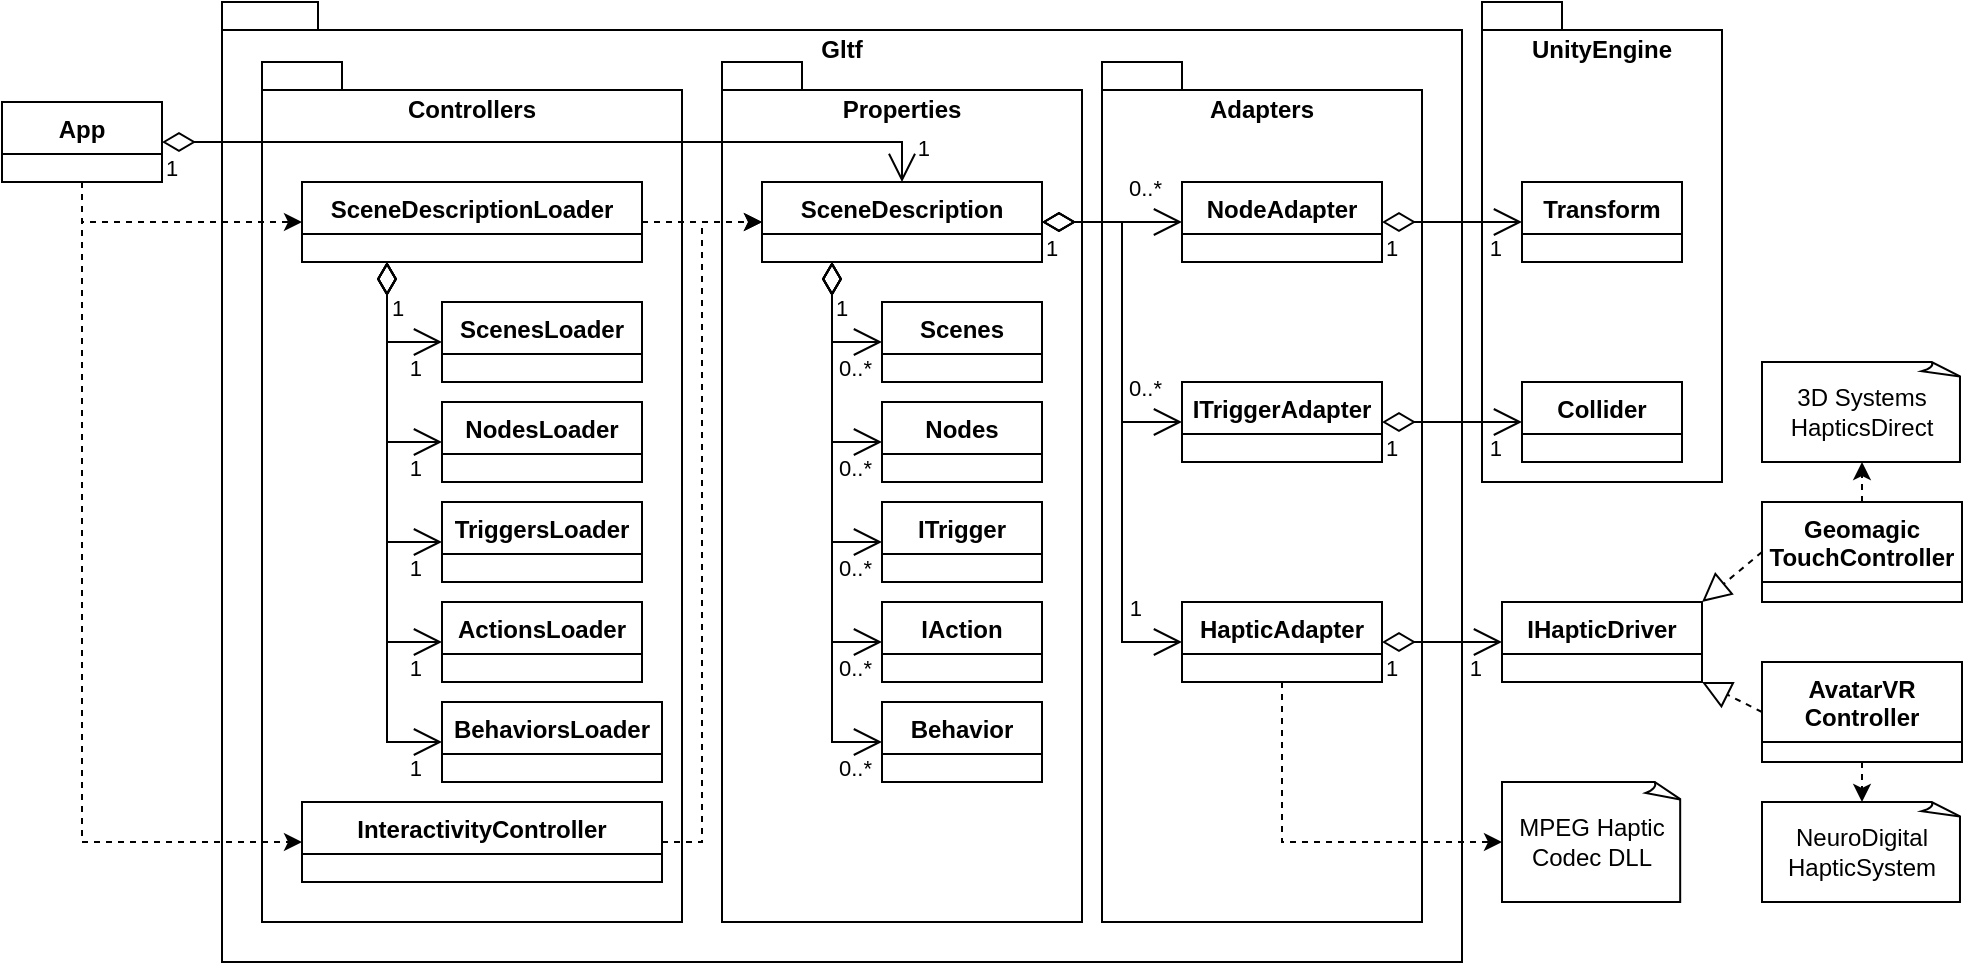 <mxfile>
    <diagram name="第 1 页" id="LJO-lJTKcNHDmMOLkAW3">
        <mxGraphModel dx="1024" dy="804" grid="1" gridSize="10" guides="1" tooltips="1" connect="1" arrows="1" fold="1" page="1" pageScale="1" pageWidth="1169" pageHeight="827" math="0" shadow="0">
            <root>
                <mxCell id="0"/>
                <mxCell id="1" parent="0"/>
                <mxCell id="DpSDpe85RWFAVzmreB47-55" value="Gltf" style="shape=folder;fontStyle=1;spacingTop=10;tabWidth=40;tabHeight=14;tabPosition=left;html=1;whiteSpace=wrap;verticalAlign=top;" parent="1" vertex="1">
                    <mxGeometry x="230" y="120" width="620" height="480" as="geometry"/>
                </mxCell>
                <mxCell id="DpSDpe85RWFAVzmreB47-42" value="Controllers" style="shape=folder;fontStyle=1;spacingTop=10;tabWidth=40;tabHeight=14;tabPosition=left;html=1;whiteSpace=wrap;verticalAlign=top;" parent="1" vertex="1">
                    <mxGeometry x="250" y="150" width="210" height="430" as="geometry"/>
                </mxCell>
                <mxCell id="DpSDpe85RWFAVzmreB47-41" value="Properties" style="shape=folder;fontStyle=1;spacingTop=10;tabWidth=40;tabHeight=14;tabPosition=left;html=1;whiteSpace=wrap;verticalAlign=top;" parent="1" vertex="1">
                    <mxGeometry x="480" y="150" width="180" height="430" as="geometry"/>
                </mxCell>
                <mxCell id="DpSDpe85RWFAVzmreB47-40" value="Adapters" style="shape=folder;fontStyle=1;spacingTop=10;tabWidth=40;tabHeight=14;tabPosition=left;html=1;whiteSpace=wrap;verticalAlign=top;" parent="1" vertex="1">
                    <mxGeometry x="670" y="150" width="160" height="430" as="geometry"/>
                </mxCell>
                <mxCell id="DpSDpe85RWFAVzmreB47-39" value="UnityEngine" style="shape=folder;fontStyle=1;spacingTop=10;tabWidth=40;tabHeight=14;tabPosition=left;html=1;whiteSpace=wrap;verticalAlign=top;" parent="1" vertex="1">
                    <mxGeometry x="860" y="120" width="120" height="240" as="geometry"/>
                </mxCell>
                <mxCell id="DpSDpe85RWFAVzmreB47-1" value="App" style="swimlane;fontStyle=1;align=center;verticalAlign=top;childLayout=stackLayout;horizontal=1;startSize=26;horizontalStack=0;resizeParent=1;resizeParentMax=0;resizeLast=0;collapsible=1;marginBottom=0;whiteSpace=wrap;html=1;" parent="1" vertex="1">
                    <mxGeometry x="120" y="170" width="80" height="40" as="geometry"/>
                </mxCell>
                <mxCell id="DpSDpe85RWFAVzmreB47-5" value="SceneDescriptionLoader" style="swimlane;fontStyle=1;align=center;verticalAlign=top;childLayout=stackLayout;horizontal=1;startSize=26;horizontalStack=0;resizeParent=1;resizeParentMax=0;resizeLast=0;collapsible=1;marginBottom=0;whiteSpace=wrap;html=1;" parent="1" vertex="1">
                    <mxGeometry x="270" y="210" width="170" height="40" as="geometry"/>
                </mxCell>
                <mxCell id="DpSDpe85RWFAVzmreB47-6" value="ScenesLoader" style="swimlane;fontStyle=1;align=center;verticalAlign=top;childLayout=stackLayout;horizontal=1;startSize=26;horizontalStack=0;resizeParent=1;resizeParentMax=0;resizeLast=0;collapsible=1;marginBottom=0;whiteSpace=wrap;html=1;" parent="1" vertex="1">
                    <mxGeometry x="340" y="270" width="100" height="40" as="geometry"/>
                </mxCell>
                <mxCell id="DpSDpe85RWFAVzmreB47-7" value="NodesLoader" style="swimlane;fontStyle=1;align=center;verticalAlign=top;childLayout=stackLayout;horizontal=1;startSize=26;horizontalStack=0;resizeParent=1;resizeParentMax=0;resizeLast=0;collapsible=1;marginBottom=0;whiteSpace=wrap;html=1;" parent="1" vertex="1">
                    <mxGeometry x="340" y="320" width="100" height="40" as="geometry"/>
                </mxCell>
                <mxCell id="DpSDpe85RWFAVzmreB47-8" value="" style="endArrow=classic;html=1;rounded=0;exitX=0.5;exitY=1;exitDx=0;exitDy=0;entryX=0;entryY=0.5;entryDx=0;entryDy=0;dashed=1;" parent="1" source="DpSDpe85RWFAVzmreB47-1" target="DpSDpe85RWFAVzmreB47-5" edge="1">
                    <mxGeometry width="50" height="50" relative="1" as="geometry">
                        <mxPoint x="480" y="210" as="sourcePoint"/>
                        <mxPoint x="530" y="160" as="targetPoint"/>
                        <Array as="points">
                            <mxPoint x="160" y="230"/>
                        </Array>
                    </mxGeometry>
                </mxCell>
                <mxCell id="DpSDpe85RWFAVzmreB47-11" value="SceneDescription" style="swimlane;fontStyle=1;align=center;verticalAlign=top;childLayout=stackLayout;horizontal=1;startSize=26;horizontalStack=0;resizeParent=1;resizeParentMax=0;resizeLast=0;collapsible=1;marginBottom=0;whiteSpace=wrap;html=1;" parent="1" vertex="1">
                    <mxGeometry x="500" y="210" width="140" height="40" as="geometry"/>
                </mxCell>
                <mxCell id="DpSDpe85RWFAVzmreB47-12" value="Scenes" style="swimlane;fontStyle=1;align=center;verticalAlign=top;childLayout=stackLayout;horizontal=1;startSize=26;horizontalStack=0;resizeParent=1;resizeParentMax=0;resizeLast=0;collapsible=1;marginBottom=0;whiteSpace=wrap;html=1;" parent="1" vertex="1">
                    <mxGeometry x="560" y="270" width="80" height="40" as="geometry"/>
                </mxCell>
                <mxCell id="DpSDpe85RWFAVzmreB47-13" value="Nodes" style="swimlane;fontStyle=1;align=center;verticalAlign=top;childLayout=stackLayout;horizontal=1;startSize=26;horizontalStack=0;resizeParent=1;resizeParentMax=0;resizeLast=0;collapsible=1;marginBottom=0;whiteSpace=wrap;html=1;" parent="1" vertex="1">
                    <mxGeometry x="560" y="320" width="80" height="40" as="geometry"/>
                </mxCell>
                <mxCell id="DpSDpe85RWFAVzmreB47-16" value="" style="endArrow=open;html=1;endSize=12;startArrow=diamondThin;startSize=14;startFill=0;edgeStyle=orthogonalEdgeStyle;rounded=0;exitX=0.25;exitY=1;exitDx=0;exitDy=0;entryX=0;entryY=0.5;entryDx=0;entryDy=0;" parent="1" source="DpSDpe85RWFAVzmreB47-11" target="DpSDpe85RWFAVzmreB47-12" edge="1">
                    <mxGeometry relative="1" as="geometry">
                        <mxPoint x="400" y="190" as="sourcePoint"/>
                        <mxPoint x="560" y="190" as="targetPoint"/>
                        <Array as="points">
                            <mxPoint x="535" y="290"/>
                        </Array>
                    </mxGeometry>
                </mxCell>
                <mxCell id="DpSDpe85RWFAVzmreB47-17" value="1" style="edgeLabel;resizable=0;html=1;align=left;verticalAlign=top;" parent="DpSDpe85RWFAVzmreB47-16" connectable="0" vertex="1">
                    <mxGeometry x="-1" relative="1" as="geometry">
                        <mxPoint y="10" as="offset"/>
                    </mxGeometry>
                </mxCell>
                <mxCell id="DpSDpe85RWFAVzmreB47-18" value="0..*" style="edgeLabel;resizable=0;html=1;align=right;verticalAlign=top;" parent="DpSDpe85RWFAVzmreB47-16" connectable="0" vertex="1">
                    <mxGeometry x="1" relative="1" as="geometry">
                        <mxPoint x="-5" as="offset"/>
                    </mxGeometry>
                </mxCell>
                <mxCell id="DpSDpe85RWFAVzmreB47-24" value="NodeAdapter" style="swimlane;fontStyle=1;align=center;verticalAlign=top;childLayout=stackLayout;horizontal=1;startSize=26;horizontalStack=0;resizeParent=1;resizeParentMax=0;resizeLast=0;collapsible=1;marginBottom=0;whiteSpace=wrap;html=1;" parent="1" vertex="1">
                    <mxGeometry x="710" y="210" width="100" height="40" as="geometry"/>
                </mxCell>
                <mxCell id="DpSDpe85RWFAVzmreB47-25" value="" style="endArrow=open;html=1;endSize=12;startArrow=diamondThin;startSize=14;startFill=0;edgeStyle=orthogonalEdgeStyle;rounded=0;entryX=0;entryY=0.5;entryDx=0;entryDy=0;exitX=1;exitY=0.5;exitDx=0;exitDy=0;" parent="1" source="DpSDpe85RWFAVzmreB47-11" target="DpSDpe85RWFAVzmreB47-24" edge="1">
                    <mxGeometry relative="1" as="geometry">
                        <mxPoint x="610" y="220" as="sourcePoint"/>
                        <mxPoint x="620" y="390" as="targetPoint"/>
                        <Array as="points">
                            <mxPoint x="700" y="230"/>
                            <mxPoint x="700" y="230"/>
                        </Array>
                    </mxGeometry>
                </mxCell>
                <mxCell id="DpSDpe85RWFAVzmreB47-26" value="1" style="edgeLabel;resizable=0;html=1;align=left;verticalAlign=top;" parent="DpSDpe85RWFAVzmreB47-25" connectable="0" vertex="1">
                    <mxGeometry x="-1" relative="1" as="geometry"/>
                </mxCell>
                <mxCell id="DpSDpe85RWFAVzmreB47-27" value="0..*" style="edgeLabel;resizable=0;html=1;align=right;verticalAlign=top;" parent="DpSDpe85RWFAVzmreB47-25" connectable="0" vertex="1">
                    <mxGeometry x="1" relative="1" as="geometry">
                        <mxPoint x="-10" y="-30" as="offset"/>
                    </mxGeometry>
                </mxCell>
                <mxCell id="DpSDpe85RWFAVzmreB47-31" value="" style="endArrow=classic;html=1;rounded=0;exitX=1;exitY=0.5;exitDx=0;exitDy=0;entryX=0;entryY=0.5;entryDx=0;entryDy=0;dashed=1;" parent="1" source="DpSDpe85RWFAVzmreB47-5" target="DpSDpe85RWFAVzmreB47-11" edge="1">
                    <mxGeometry width="50" height="50" relative="1" as="geometry">
                        <mxPoint x="310" y="250" as="sourcePoint"/>
                        <mxPoint x="360" y="310" as="targetPoint"/>
                        <Array as="points"/>
                    </mxGeometry>
                </mxCell>
                <mxCell id="DpSDpe85RWFAVzmreB47-32" value="" style="endArrow=open;html=1;endSize=12;startArrow=diamondThin;startSize=14;startFill=0;edgeStyle=orthogonalEdgeStyle;rounded=0;entryX=0.5;entryY=0;entryDx=0;entryDy=0;exitX=1;exitY=0.5;exitDx=0;exitDy=0;" parent="1" source="DpSDpe85RWFAVzmreB47-1" target="DpSDpe85RWFAVzmreB47-11" edge="1">
                    <mxGeometry relative="1" as="geometry">
                        <mxPoint x="550" y="30" as="sourcePoint"/>
                        <mxPoint x="690" y="170" as="targetPoint"/>
                        <Array as="points">
                            <mxPoint x="570" y="190"/>
                        </Array>
                    </mxGeometry>
                </mxCell>
                <mxCell id="DpSDpe85RWFAVzmreB47-33" value="1" style="edgeLabel;resizable=0;html=1;align=left;verticalAlign=top;" parent="DpSDpe85RWFAVzmreB47-32" connectable="0" vertex="1">
                    <mxGeometry x="-1" relative="1" as="geometry"/>
                </mxCell>
                <mxCell id="DpSDpe85RWFAVzmreB47-34" value="1" style="edgeLabel;resizable=0;html=1;align=right;verticalAlign=top;" parent="DpSDpe85RWFAVzmreB47-32" connectable="0" vertex="1">
                    <mxGeometry x="1" relative="1" as="geometry">
                        <mxPoint x="14" y="-30" as="offset"/>
                    </mxGeometry>
                </mxCell>
                <mxCell id="DpSDpe85RWFAVzmreB47-35" value="Transform" style="swimlane;fontStyle=1;align=center;verticalAlign=top;childLayout=stackLayout;horizontal=1;startSize=26;horizontalStack=0;resizeParent=1;resizeParentMax=0;resizeLast=0;collapsible=1;marginBottom=0;whiteSpace=wrap;html=1;" parent="1" vertex="1">
                    <mxGeometry x="880" y="210" width="80" height="40" as="geometry"/>
                </mxCell>
                <mxCell id="DpSDpe85RWFAVzmreB47-36" value="" style="endArrow=open;html=1;endSize=12;startArrow=diamondThin;startSize=14;startFill=0;edgeStyle=orthogonalEdgeStyle;rounded=0;exitX=1;exitY=0.5;exitDx=0;exitDy=0;entryX=0;entryY=0.5;entryDx=0;entryDy=0;" parent="1" source="DpSDpe85RWFAVzmreB47-24" edge="1" target="DpSDpe85RWFAVzmreB47-35">
                    <mxGeometry relative="1" as="geometry">
                        <mxPoint x="230" y="150" as="sourcePoint"/>
                        <mxPoint x="880" y="290" as="targetPoint"/>
                        <Array as="points">
                            <mxPoint x="840" y="230"/>
                            <mxPoint x="840" y="230"/>
                        </Array>
                    </mxGeometry>
                </mxCell>
                <mxCell id="DpSDpe85RWFAVzmreB47-37" value="1" style="edgeLabel;resizable=0;html=1;align=left;verticalAlign=top;" parent="DpSDpe85RWFAVzmreB47-36" connectable="0" vertex="1">
                    <mxGeometry x="-1" relative="1" as="geometry"/>
                </mxCell>
                <mxCell id="DpSDpe85RWFAVzmreB47-38" value="1" style="edgeLabel;resizable=0;html=1;align=right;verticalAlign=top;" parent="DpSDpe85RWFAVzmreB47-36" connectable="0" vertex="1">
                    <mxGeometry x="1" relative="1" as="geometry">
                        <mxPoint x="-10" as="offset"/>
                    </mxGeometry>
                </mxCell>
                <mxCell id="DpSDpe85RWFAVzmreB47-49" value="" style="endArrow=open;html=1;endSize=12;startArrow=diamondThin;startSize=14;startFill=0;edgeStyle=orthogonalEdgeStyle;rounded=0;entryX=0;entryY=0.5;entryDx=0;entryDy=0;exitX=0.25;exitY=1;exitDx=0;exitDy=0;" parent="1" source="DpSDpe85RWFAVzmreB47-5" target="DpSDpe85RWFAVzmreB47-6" edge="1">
                    <mxGeometry relative="1" as="geometry">
                        <mxPoint x="210" y="150" as="sourcePoint"/>
                        <mxPoint x="550" y="210" as="targetPoint"/>
                        <Array as="points">
                            <mxPoint x="313" y="290"/>
                        </Array>
                    </mxGeometry>
                </mxCell>
                <mxCell id="DpSDpe85RWFAVzmreB47-50" value="1" style="edgeLabel;resizable=0;html=1;align=left;verticalAlign=top;" parent="DpSDpe85RWFAVzmreB47-49" connectable="0" vertex="1">
                    <mxGeometry x="-1" relative="1" as="geometry">
                        <mxPoint y="10" as="offset"/>
                    </mxGeometry>
                </mxCell>
                <mxCell id="DpSDpe85RWFAVzmreB47-51" value="1" style="edgeLabel;resizable=0;html=1;align=right;verticalAlign=top;" parent="DpSDpe85RWFAVzmreB47-49" connectable="0" vertex="1">
                    <mxGeometry x="1" relative="1" as="geometry">
                        <mxPoint x="-10" as="offset"/>
                    </mxGeometry>
                </mxCell>
                <mxCell id="DpSDpe85RWFAVzmreB47-52" value="" style="endArrow=open;html=1;endSize=12;startArrow=diamondThin;startSize=14;startFill=0;edgeStyle=orthogonalEdgeStyle;rounded=0;entryX=0;entryY=0.5;entryDx=0;entryDy=0;exitX=0.25;exitY=1;exitDx=0;exitDy=0;" parent="1" source="DpSDpe85RWFAVzmreB47-5" target="DpSDpe85RWFAVzmreB47-7" edge="1">
                    <mxGeometry relative="1" as="geometry">
                        <mxPoint x="323" y="250" as="sourcePoint"/>
                        <mxPoint x="350" y="310" as="targetPoint"/>
                        <Array as="points">
                            <mxPoint x="313" y="340"/>
                        </Array>
                    </mxGeometry>
                </mxCell>
                <mxCell id="DpSDpe85RWFAVzmreB47-53" value="1" style="edgeLabel;resizable=0;html=1;align=left;verticalAlign=top;" parent="DpSDpe85RWFAVzmreB47-52" connectable="0" vertex="1">
                    <mxGeometry x="-1" relative="1" as="geometry">
                        <mxPoint y="10" as="offset"/>
                    </mxGeometry>
                </mxCell>
                <mxCell id="DpSDpe85RWFAVzmreB47-54" value="1" style="edgeLabel;resizable=0;html=1;align=right;verticalAlign=top;" parent="DpSDpe85RWFAVzmreB47-52" connectable="0" vertex="1">
                    <mxGeometry x="1" relative="1" as="geometry">
                        <mxPoint x="-10" as="offset"/>
                    </mxGeometry>
                </mxCell>
                <mxCell id="rF762pvRSOXgzAiLGD2W-7" value="" style="endArrow=open;html=1;endSize=12;startArrow=diamondThin;startSize=14;startFill=0;edgeStyle=orthogonalEdgeStyle;rounded=0;exitX=0.25;exitY=1;exitDx=0;exitDy=0;entryX=0;entryY=0.5;entryDx=0;entryDy=0;" parent="1" source="DpSDpe85RWFAVzmreB47-11" target="DpSDpe85RWFAVzmreB47-13" edge="1">
                    <mxGeometry relative="1" as="geometry">
                        <mxPoint x="545" y="250" as="sourcePoint"/>
                        <mxPoint x="570" y="310" as="targetPoint"/>
                        <Array as="points">
                            <mxPoint x="535" y="340"/>
                        </Array>
                    </mxGeometry>
                </mxCell>
                <mxCell id="rF762pvRSOXgzAiLGD2W-8" value="1" style="edgeLabel;resizable=0;html=1;align=left;verticalAlign=top;" parent="rF762pvRSOXgzAiLGD2W-7" connectable="0" vertex="1">
                    <mxGeometry x="-1" relative="1" as="geometry">
                        <mxPoint y="10" as="offset"/>
                    </mxGeometry>
                </mxCell>
                <mxCell id="rF762pvRSOXgzAiLGD2W-9" value="0..*" style="edgeLabel;resizable=0;html=1;align=right;verticalAlign=top;" parent="rF762pvRSOXgzAiLGD2W-7" connectable="0" vertex="1">
                    <mxGeometry x="1" relative="1" as="geometry">
                        <mxPoint x="-5" as="offset"/>
                    </mxGeometry>
                </mxCell>
                <mxCell id="2" value="ITriggerAdapter" style="swimlane;fontStyle=1;align=center;verticalAlign=top;childLayout=stackLayout;horizontal=1;startSize=26;horizontalStack=0;resizeParent=1;resizeParentMax=0;resizeLast=0;collapsible=1;marginBottom=0;whiteSpace=wrap;html=1;" parent="1" vertex="1">
                    <mxGeometry x="710" y="310" width="100" height="40" as="geometry"/>
                </mxCell>
                <mxCell id="3" value="Collider" style="swimlane;fontStyle=1;align=center;verticalAlign=top;childLayout=stackLayout;horizontal=1;startSize=26;horizontalStack=0;resizeParent=1;resizeParentMax=0;resizeLast=0;collapsible=1;marginBottom=0;whiteSpace=wrap;html=1;" parent="1" vertex="1">
                    <mxGeometry x="880" y="310" width="80" height="40" as="geometry"/>
                </mxCell>
                <mxCell id="4" value="" style="endArrow=open;html=1;endSize=12;startArrow=diamondThin;startSize=14;startFill=0;edgeStyle=orthogonalEdgeStyle;rounded=0;exitX=1;exitY=0.5;exitDx=0;exitDy=0;entryX=0;entryY=0.5;entryDx=0;entryDy=0;" parent="1" source="2" target="3" edge="1">
                    <mxGeometry relative="1" as="geometry">
                        <mxPoint x="890" y="320" as="sourcePoint"/>
                        <mxPoint x="880" y="390" as="targetPoint"/>
                        <Array as="points"/>
                    </mxGeometry>
                </mxCell>
                <mxCell id="5" value="1" style="edgeLabel;resizable=0;html=1;align=left;verticalAlign=top;" parent="4" connectable="0" vertex="1">
                    <mxGeometry x="-1" relative="1" as="geometry"/>
                </mxCell>
                <mxCell id="6" value="1" style="edgeLabel;resizable=0;html=1;align=right;verticalAlign=top;" parent="4" connectable="0" vertex="1">
                    <mxGeometry x="1" relative="1" as="geometry">
                        <mxPoint x="-10" as="offset"/>
                    </mxGeometry>
                </mxCell>
                <mxCell id="7" value="" style="endArrow=open;html=1;endSize=12;startArrow=diamondThin;startSize=14;startFill=0;edgeStyle=orthogonalEdgeStyle;rounded=0;entryX=0;entryY=0.5;entryDx=0;entryDy=0;exitX=1;exitY=0.5;exitDx=0;exitDy=0;" parent="1" source="DpSDpe85RWFAVzmreB47-11" target="2" edge="1">
                    <mxGeometry relative="1" as="geometry">
                        <mxPoint x="650" y="230" as="sourcePoint"/>
                        <mxPoint x="770" y="280" as="targetPoint"/>
                        <Array as="points">
                            <mxPoint x="680" y="230"/>
                            <mxPoint x="680" y="330"/>
                        </Array>
                    </mxGeometry>
                </mxCell>
                <mxCell id="8" value="1" style="edgeLabel;resizable=0;html=1;align=left;verticalAlign=top;" parent="7" connectable="0" vertex="1">
                    <mxGeometry x="-1" relative="1" as="geometry"/>
                </mxCell>
                <mxCell id="9" value="0..*" style="edgeLabel;resizable=0;html=1;align=right;verticalAlign=top;" parent="7" connectable="0" vertex="1">
                    <mxGeometry x="1" relative="1" as="geometry">
                        <mxPoint x="-10" y="-30" as="offset"/>
                    </mxGeometry>
                </mxCell>
                <mxCell id="10" value="TriggersLoader" style="swimlane;fontStyle=1;align=center;verticalAlign=top;childLayout=stackLayout;horizontal=1;startSize=26;horizontalStack=0;resizeParent=1;resizeParentMax=0;resizeLast=0;collapsible=1;marginBottom=0;whiteSpace=wrap;html=1;" parent="1" vertex="1">
                    <mxGeometry x="340" y="370" width="100" height="40" as="geometry"/>
                </mxCell>
                <mxCell id="11" value="ActionsLoader" style="swimlane;fontStyle=1;align=center;verticalAlign=top;childLayout=stackLayout;horizontal=1;startSize=26;horizontalStack=0;resizeParent=1;resizeParentMax=0;resizeLast=0;collapsible=1;marginBottom=0;whiteSpace=wrap;html=1;" parent="1" vertex="1">
                    <mxGeometry x="340" y="420" width="100" height="40" as="geometry"/>
                </mxCell>
                <mxCell id="12" value="BehaviorsLoader" style="swimlane;fontStyle=1;align=center;verticalAlign=top;childLayout=stackLayout;horizontal=1;startSize=26;horizontalStack=0;resizeParent=1;resizeParentMax=0;resizeLast=0;collapsible=1;marginBottom=0;whiteSpace=wrap;html=1;" parent="1" vertex="1">
                    <mxGeometry x="340" y="470" width="110" height="40" as="geometry"/>
                </mxCell>
                <mxCell id="13" value="ITrigger" style="swimlane;fontStyle=1;align=center;verticalAlign=top;childLayout=stackLayout;horizontal=1;startSize=26;horizontalStack=0;resizeParent=1;resizeParentMax=0;resizeLast=0;collapsible=1;marginBottom=0;whiteSpace=wrap;html=1;" parent="1" vertex="1">
                    <mxGeometry x="560" y="370" width="80" height="40" as="geometry"/>
                </mxCell>
                <mxCell id="14" value="IAction" style="swimlane;fontStyle=1;align=center;verticalAlign=top;childLayout=stackLayout;horizontal=1;startSize=26;horizontalStack=0;resizeParent=1;resizeParentMax=0;resizeLast=0;collapsible=1;marginBottom=0;whiteSpace=wrap;html=1;" parent="1" vertex="1">
                    <mxGeometry x="560" y="420" width="80" height="40" as="geometry"/>
                </mxCell>
                <mxCell id="15" value="Behavior" style="swimlane;fontStyle=1;align=center;verticalAlign=top;childLayout=stackLayout;horizontal=1;startSize=26;horizontalStack=0;resizeParent=1;resizeParentMax=0;resizeLast=0;collapsible=1;marginBottom=0;whiteSpace=wrap;html=1;" parent="1" vertex="1">
                    <mxGeometry x="560" y="470" width="80" height="40" as="geometry"/>
                </mxCell>
                <mxCell id="16" value="" style="endArrow=open;html=1;endSize=12;startArrow=diamondThin;startSize=14;startFill=0;edgeStyle=orthogonalEdgeStyle;rounded=0;entryX=0;entryY=0.5;entryDx=0;entryDy=0;exitX=0.25;exitY=1;exitDx=0;exitDy=0;" parent="1" source="DpSDpe85RWFAVzmreB47-5" target="10" edge="1">
                    <mxGeometry relative="1" as="geometry">
                        <mxPoint x="322.5" y="250" as="sourcePoint"/>
                        <mxPoint x="350" y="350" as="targetPoint"/>
                        <Array as="points">
                            <mxPoint x="313" y="390"/>
                        </Array>
                    </mxGeometry>
                </mxCell>
                <mxCell id="17" value="1" style="edgeLabel;resizable=0;html=1;align=left;verticalAlign=top;" parent="16" connectable="0" vertex="1">
                    <mxGeometry x="-1" relative="1" as="geometry">
                        <mxPoint y="10" as="offset"/>
                    </mxGeometry>
                </mxCell>
                <mxCell id="18" value="1" style="edgeLabel;resizable=0;html=1;align=right;verticalAlign=top;" parent="16" connectable="0" vertex="1">
                    <mxGeometry x="1" relative="1" as="geometry">
                        <mxPoint x="-10" as="offset"/>
                    </mxGeometry>
                </mxCell>
                <mxCell id="19" value="" style="endArrow=open;html=1;endSize=12;startArrow=diamondThin;startSize=14;startFill=0;edgeStyle=orthogonalEdgeStyle;rounded=0;entryX=0;entryY=0.5;entryDx=0;entryDy=0;exitX=0.25;exitY=1;exitDx=0;exitDy=0;" parent="1" source="DpSDpe85RWFAVzmreB47-5" target="11" edge="1">
                    <mxGeometry relative="1" as="geometry">
                        <mxPoint x="310" y="240" as="sourcePoint"/>
                        <mxPoint x="360" y="360" as="targetPoint"/>
                        <Array as="points">
                            <mxPoint x="313" y="440"/>
                        </Array>
                    </mxGeometry>
                </mxCell>
                <mxCell id="20" value="1" style="edgeLabel;resizable=0;html=1;align=left;verticalAlign=top;" parent="19" connectable="0" vertex="1">
                    <mxGeometry x="-1" relative="1" as="geometry">
                        <mxPoint y="10" as="offset"/>
                    </mxGeometry>
                </mxCell>
                <mxCell id="21" value="1" style="edgeLabel;resizable=0;html=1;align=right;verticalAlign=top;" parent="19" connectable="0" vertex="1">
                    <mxGeometry x="1" relative="1" as="geometry">
                        <mxPoint x="-10" as="offset"/>
                    </mxGeometry>
                </mxCell>
                <mxCell id="22" value="" style="endArrow=open;html=1;endSize=12;startArrow=diamondThin;startSize=14;startFill=0;edgeStyle=orthogonalEdgeStyle;rounded=0;entryX=0;entryY=0.5;entryDx=0;entryDy=0;exitX=0.25;exitY=1;exitDx=0;exitDy=0;" parent="1" source="DpSDpe85RWFAVzmreB47-5" target="12" edge="1">
                    <mxGeometry relative="1" as="geometry">
                        <mxPoint x="342.5" y="270" as="sourcePoint"/>
                        <mxPoint x="370" y="370" as="targetPoint"/>
                        <Array as="points">
                            <mxPoint x="313" y="490"/>
                        </Array>
                    </mxGeometry>
                </mxCell>
                <mxCell id="23" value="1" style="edgeLabel;resizable=0;html=1;align=left;verticalAlign=top;" parent="22" connectable="0" vertex="1">
                    <mxGeometry x="-1" relative="1" as="geometry">
                        <mxPoint y="10" as="offset"/>
                    </mxGeometry>
                </mxCell>
                <mxCell id="24" value="1" style="edgeLabel;resizable=0;html=1;align=right;verticalAlign=top;" parent="22" connectable="0" vertex="1">
                    <mxGeometry x="1" relative="1" as="geometry">
                        <mxPoint x="-10" as="offset"/>
                    </mxGeometry>
                </mxCell>
                <mxCell id="25" value="" style="endArrow=open;html=1;endSize=12;startArrow=diamondThin;startSize=14;startFill=0;edgeStyle=orthogonalEdgeStyle;rounded=0;entryX=0;entryY=0.5;entryDx=0;entryDy=0;exitX=0.25;exitY=1;exitDx=0;exitDy=0;" parent="1" source="DpSDpe85RWFAVzmreB47-11" target="13" edge="1">
                    <mxGeometry relative="1" as="geometry">
                        <mxPoint x="530" y="240" as="sourcePoint"/>
                        <mxPoint x="570" y="350" as="targetPoint"/>
                        <Array as="points">
                            <mxPoint x="535" y="390"/>
                        </Array>
                    </mxGeometry>
                </mxCell>
                <mxCell id="26" value="1" style="edgeLabel;resizable=0;html=1;align=left;verticalAlign=top;" parent="25" connectable="0" vertex="1">
                    <mxGeometry x="-1" relative="1" as="geometry">
                        <mxPoint y="10" as="offset"/>
                    </mxGeometry>
                </mxCell>
                <mxCell id="27" value="0..*" style="edgeLabel;resizable=0;html=1;align=right;verticalAlign=top;" parent="25" connectable="0" vertex="1">
                    <mxGeometry x="1" relative="1" as="geometry">
                        <mxPoint x="-5" as="offset"/>
                    </mxGeometry>
                </mxCell>
                <mxCell id="28" value="" style="endArrow=open;html=1;endSize=12;startArrow=diamondThin;startSize=14;startFill=0;edgeStyle=orthogonalEdgeStyle;rounded=0;exitX=0.25;exitY=1;exitDx=0;exitDy=0;entryX=0;entryY=0.5;entryDx=0;entryDy=0;" parent="1" source="DpSDpe85RWFAVzmreB47-11" target="14" edge="1">
                    <mxGeometry relative="1" as="geometry">
                        <mxPoint x="555" y="260" as="sourcePoint"/>
                        <mxPoint x="580" y="360" as="targetPoint"/>
                        <Array as="points">
                            <mxPoint x="535" y="440"/>
                        </Array>
                    </mxGeometry>
                </mxCell>
                <mxCell id="29" value="1" style="edgeLabel;resizable=0;html=1;align=left;verticalAlign=top;" parent="28" connectable="0" vertex="1">
                    <mxGeometry x="-1" relative="1" as="geometry">
                        <mxPoint y="10" as="offset"/>
                    </mxGeometry>
                </mxCell>
                <mxCell id="30" value="0..*" style="edgeLabel;resizable=0;html=1;align=right;verticalAlign=top;" parent="28" connectable="0" vertex="1">
                    <mxGeometry x="1" relative="1" as="geometry">
                        <mxPoint x="-5" as="offset"/>
                    </mxGeometry>
                </mxCell>
                <mxCell id="31" value="" style="endArrow=open;html=1;endSize=12;startArrow=diamondThin;startSize=14;startFill=0;edgeStyle=orthogonalEdgeStyle;rounded=0;exitX=0.25;exitY=1;exitDx=0;exitDy=0;entryX=0;entryY=0.5;entryDx=0;entryDy=0;" parent="1" source="DpSDpe85RWFAVzmreB47-11" target="15" edge="1">
                    <mxGeometry relative="1" as="geometry">
                        <mxPoint x="565" y="270" as="sourcePoint"/>
                        <mxPoint x="590" y="370" as="targetPoint"/>
                        <Array as="points">
                            <mxPoint x="535" y="490"/>
                        </Array>
                    </mxGeometry>
                </mxCell>
                <mxCell id="32" value="1" style="edgeLabel;resizable=0;html=1;align=left;verticalAlign=top;" parent="31" connectable="0" vertex="1">
                    <mxGeometry x="-1" relative="1" as="geometry">
                        <mxPoint y="10" as="offset"/>
                    </mxGeometry>
                </mxCell>
                <mxCell id="33" value="0..*" style="edgeLabel;resizable=0;html=1;align=right;verticalAlign=top;" parent="31" connectable="0" vertex="1">
                    <mxGeometry x="1" relative="1" as="geometry">
                        <mxPoint x="-5" as="offset"/>
                    </mxGeometry>
                </mxCell>
                <mxCell id="34" value="InteractivityController" style="swimlane;fontStyle=1;align=center;verticalAlign=top;childLayout=stackLayout;horizontal=1;startSize=26;horizontalStack=0;resizeParent=1;resizeParentMax=0;resizeLast=0;collapsible=1;marginBottom=0;whiteSpace=wrap;html=1;" parent="1" vertex="1">
                    <mxGeometry x="270" y="520" width="180" height="40" as="geometry"/>
                </mxCell>
                <mxCell id="35" value="" style="endArrow=classic;html=1;rounded=0;exitX=0.5;exitY=1;exitDx=0;exitDy=0;entryX=0;entryY=0.5;entryDx=0;entryDy=0;dashed=1;" parent="1" source="DpSDpe85RWFAVzmreB47-1" target="34" edge="1">
                    <mxGeometry width="50" height="50" relative="1" as="geometry">
                        <mxPoint x="170" y="200" as="sourcePoint"/>
                        <mxPoint x="280" y="230" as="targetPoint"/>
                        <Array as="points">
                            <mxPoint x="160" y="540"/>
                        </Array>
                    </mxGeometry>
                </mxCell>
                <mxCell id="36" value="" style="endArrow=classic;html=1;rounded=0;exitX=1;exitY=0.5;exitDx=0;exitDy=0;entryX=0;entryY=0.5;entryDx=0;entryDy=0;dashed=1;" parent="1" source="34" target="DpSDpe85RWFAVzmreB47-11" edge="1">
                    <mxGeometry width="50" height="50" relative="1" as="geometry">
                        <mxPoint x="450" y="230" as="sourcePoint"/>
                        <mxPoint x="510" y="230" as="targetPoint"/>
                        <Array as="points">
                            <mxPoint x="470" y="540"/>
                            <mxPoint x="470" y="230"/>
                        </Array>
                    </mxGeometry>
                </mxCell>
                <mxCell id="37" value="HapticAdapter" style="swimlane;fontStyle=1;align=center;verticalAlign=top;childLayout=stackLayout;horizontal=1;startSize=26;horizontalStack=0;resizeParent=1;resizeParentMax=0;resizeLast=0;collapsible=1;marginBottom=0;whiteSpace=wrap;html=1;" parent="1" vertex="1">
                    <mxGeometry x="710" y="420" width="100" height="40" as="geometry"/>
                </mxCell>
                <mxCell id="38" value="" style="endArrow=open;html=1;endSize=12;startArrow=diamondThin;startSize=14;startFill=0;edgeStyle=orthogonalEdgeStyle;rounded=0;entryX=0;entryY=0.5;entryDx=0;entryDy=0;exitX=1;exitY=0.5;exitDx=0;exitDy=0;" parent="1" source="DpSDpe85RWFAVzmreB47-11" target="37" edge="1">
                    <mxGeometry relative="1" as="geometry">
                        <mxPoint x="650" y="240" as="sourcePoint"/>
                        <mxPoint x="720" y="400" as="targetPoint"/>
                        <Array as="points">
                            <mxPoint x="680" y="230"/>
                            <mxPoint x="680" y="440"/>
                        </Array>
                    </mxGeometry>
                </mxCell>
                <mxCell id="39" value="1" style="edgeLabel;resizable=0;html=1;align=left;verticalAlign=top;" parent="38" connectable="0" vertex="1">
                    <mxGeometry x="-1" relative="1" as="geometry"/>
                </mxCell>
                <mxCell id="40" value="1" style="edgeLabel;resizable=0;html=1;align=right;verticalAlign=top;" parent="38" connectable="0" vertex="1">
                    <mxGeometry x="1" relative="1" as="geometry">
                        <mxPoint x="-20" y="-30" as="offset"/>
                    </mxGeometry>
                </mxCell>
                <mxCell id="41" value="MPEG Haptic Codec DLL" style="whiteSpace=wrap;html=1;shape=mxgraph.basic.document" parent="1" vertex="1">
                    <mxGeometry x="870" y="510" width="90" height="60" as="geometry"/>
                </mxCell>
                <mxCell id="43" value="NeuroDigital HapticSystem" style="whiteSpace=wrap;html=1;shape=mxgraph.basic.document" parent="1" vertex="1">
                    <mxGeometry x="1000" y="520" width="100" height="50" as="geometry"/>
                </mxCell>
                <mxCell id="45" value="IHapticDriver" style="swimlane;fontStyle=1;align=center;verticalAlign=top;childLayout=stackLayout;horizontal=1;startSize=26;horizontalStack=0;resizeParent=1;resizeParentMax=0;resizeLast=0;collapsible=1;marginBottom=0;whiteSpace=wrap;html=1;" vertex="1" parent="1">
                    <mxGeometry x="870" y="420" width="100" height="40" as="geometry"/>
                </mxCell>
                <mxCell id="46" value="Geomagic&lt;br&gt;TouchController" style="swimlane;fontStyle=1;align=center;verticalAlign=top;childLayout=stackLayout;horizontal=1;startSize=40;horizontalStack=0;resizeParent=1;resizeParentMax=0;resizeLast=0;collapsible=1;marginBottom=0;whiteSpace=wrap;html=1;" vertex="1" parent="1">
                    <mxGeometry x="1000" y="370" width="100" height="50" as="geometry"/>
                </mxCell>
                <mxCell id="47" value="AvatarVR&lt;br&gt;Controller" style="swimlane;fontStyle=1;align=center;verticalAlign=top;childLayout=stackLayout;horizontal=1;startSize=40;horizontalStack=0;resizeParent=1;resizeParentMax=0;resizeLast=0;collapsible=1;marginBottom=0;whiteSpace=wrap;html=1;" vertex="1" parent="1">
                    <mxGeometry x="1000" y="450" width="100" height="50" as="geometry"/>
                </mxCell>
                <mxCell id="48" value="" style="endArrow=block;dashed=1;endFill=0;endSize=12;html=1;entryX=1;entryY=0;entryDx=0;entryDy=0;exitX=0;exitY=0.5;exitDx=0;exitDy=0;" edge="1" parent="1" source="46" target="45">
                    <mxGeometry width="160" relative="1" as="geometry">
                        <mxPoint x="970" y="400" as="sourcePoint"/>
                        <mxPoint x="1130" y="400" as="targetPoint"/>
                    </mxGeometry>
                </mxCell>
                <mxCell id="49" value="" style="endArrow=block;dashed=1;endFill=0;endSize=12;html=1;entryX=1;entryY=1;entryDx=0;entryDy=0;exitX=0;exitY=0.5;exitDx=0;exitDy=0;" edge="1" parent="1" source="47" target="45">
                    <mxGeometry width="160" relative="1" as="geometry">
                        <mxPoint x="1010" y="485" as="sourcePoint"/>
                        <mxPoint x="980" y="510" as="targetPoint"/>
                    </mxGeometry>
                </mxCell>
                <mxCell id="50" value="" style="endArrow=classic;html=1;rounded=0;dashed=1;exitX=0.5;exitY=1;exitDx=0;exitDy=0;entryX=0.5;entryY=0;entryDx=0;entryDy=0;entryPerimeter=0;" edge="1" parent="1" source="47" target="43">
                    <mxGeometry width="50" height="50" relative="1" as="geometry">
                        <mxPoint x="840" y="620" as="sourcePoint"/>
                        <mxPoint x="1040" y="620" as="targetPoint"/>
                        <Array as="points"/>
                    </mxGeometry>
                </mxCell>
                <mxCell id="51" value="3D Systems&lt;br&gt;HapticsDirect" style="whiteSpace=wrap;html=1;shape=mxgraph.basic.document" vertex="1" parent="1">
                    <mxGeometry x="1000" y="300" width="100" height="50" as="geometry"/>
                </mxCell>
                <mxCell id="52" value="" style="endArrow=classic;html=1;rounded=0;dashed=1;exitX=0.5;exitY=0;exitDx=0;exitDy=0;entryX=0.5;entryY=1;entryDx=0;entryDy=0;entryPerimeter=0;" edge="1" parent="1" source="46" target="51">
                    <mxGeometry width="50" height="50" relative="1" as="geometry">
                        <mxPoint x="1110" y="565" as="sourcePoint"/>
                        <mxPoint x="1150" y="565" as="targetPoint"/>
                        <Array as="points"/>
                    </mxGeometry>
                </mxCell>
                <mxCell id="54" value="" style="endArrow=open;html=1;endSize=12;startArrow=diamondThin;startSize=14;startFill=0;edgeStyle=orthogonalEdgeStyle;rounded=0;exitX=1;exitY=0.5;exitDx=0;exitDy=0;entryX=0;entryY=0.5;entryDx=0;entryDy=0;" edge="1" parent="1" source="37" target="45">
                    <mxGeometry relative="1" as="geometry">
                        <mxPoint x="820" y="400" as="sourcePoint"/>
                        <mxPoint x="890" y="400" as="targetPoint"/>
                        <Array as="points"/>
                    </mxGeometry>
                </mxCell>
                <mxCell id="55" value="1" style="edgeLabel;resizable=0;html=1;align=left;verticalAlign=top;" connectable="0" vertex="1" parent="54">
                    <mxGeometry x="-1" relative="1" as="geometry"/>
                </mxCell>
                <mxCell id="56" value="1" style="edgeLabel;resizable=0;html=1;align=right;verticalAlign=top;" connectable="0" vertex="1" parent="54">
                    <mxGeometry x="1" relative="1" as="geometry">
                        <mxPoint x="-10" as="offset"/>
                    </mxGeometry>
                </mxCell>
                <mxCell id="57" value="" style="endArrow=classic;html=1;rounded=0;dashed=1;exitX=0.5;exitY=1;exitDx=0;exitDy=0;entryX=0;entryY=0.5;entryDx=0;entryDy=0;entryPerimeter=0;" edge="1" parent="1" source="37" target="41">
                    <mxGeometry width="50" height="50" relative="1" as="geometry">
                        <mxPoint x="1110" y="585" as="sourcePoint"/>
                        <mxPoint x="1150" y="585" as="targetPoint"/>
                        <Array as="points">
                            <mxPoint x="760" y="540"/>
                        </Array>
                    </mxGeometry>
                </mxCell>
            </root>
        </mxGraphModel>
    </diagram>
</mxfile>